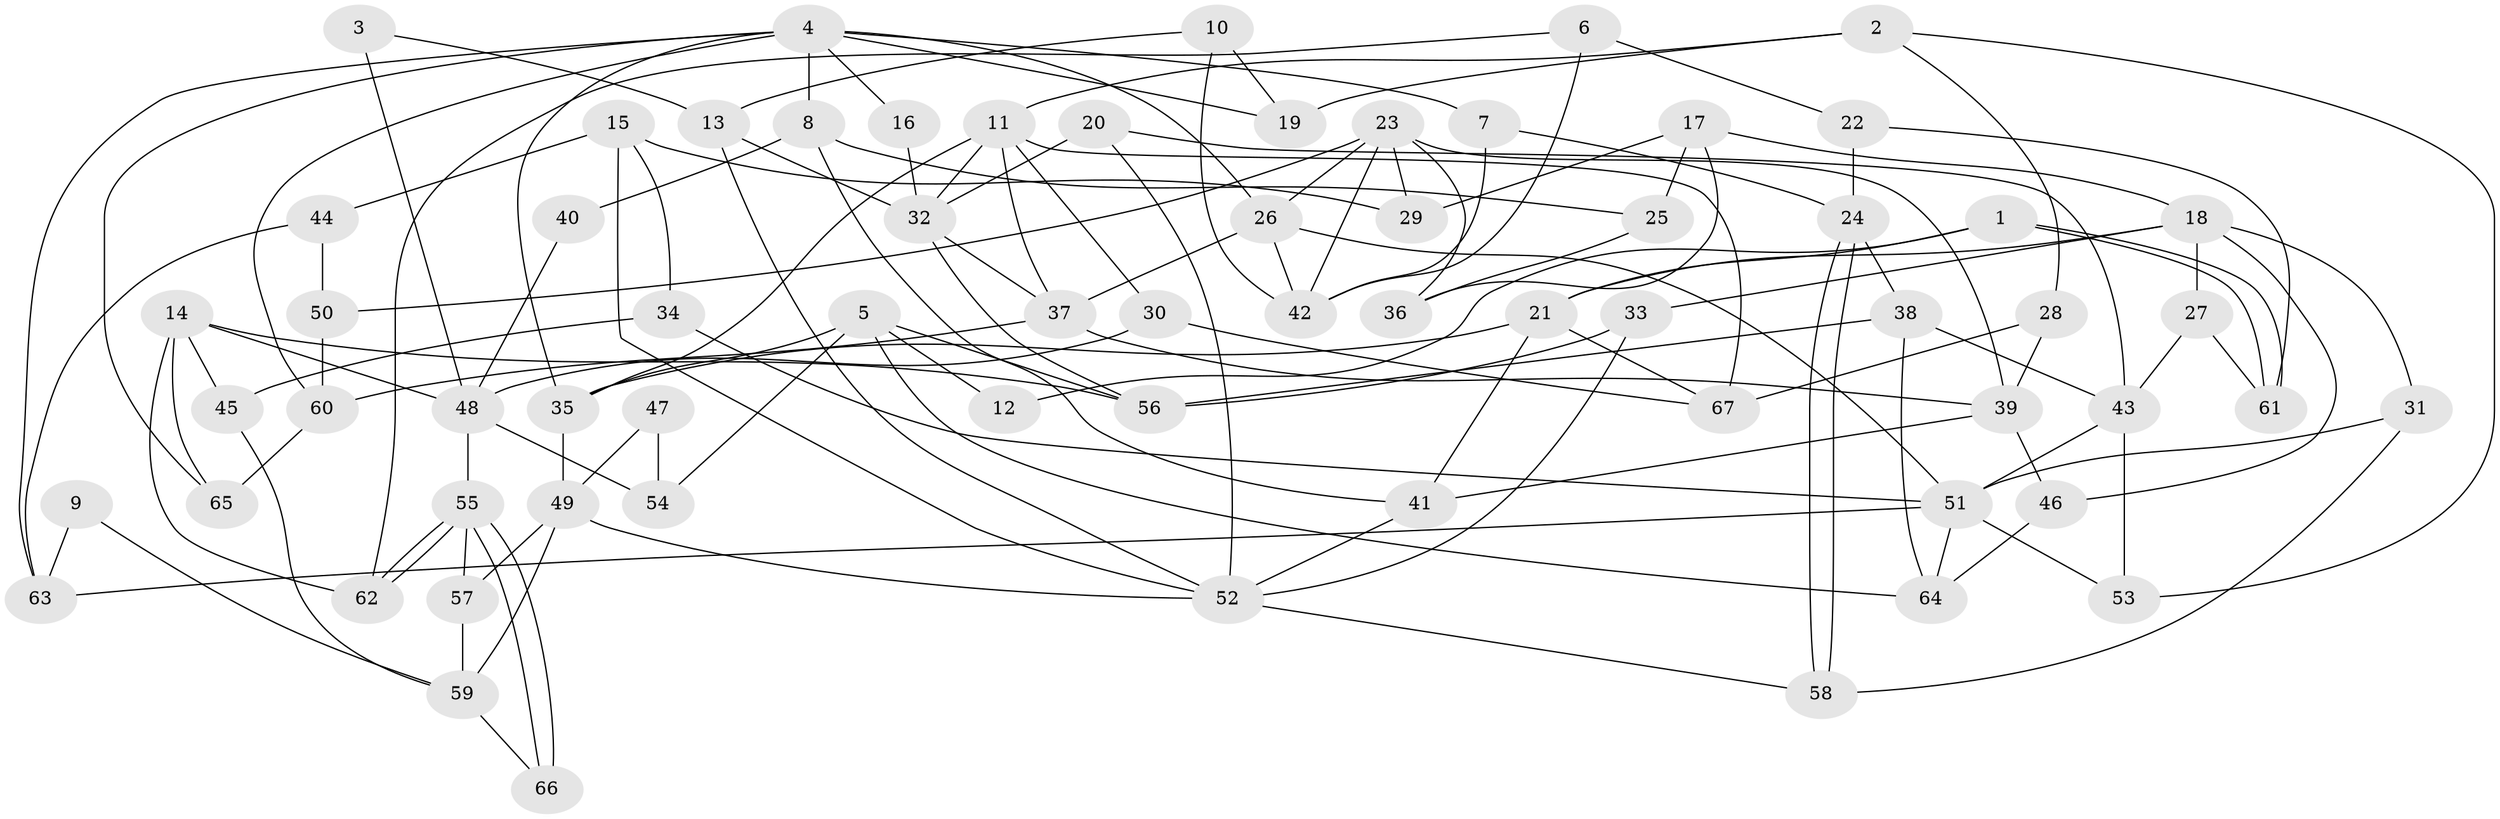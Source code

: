 // coarse degree distribution, {5: 0.11538461538461539, 2: 0.15384615384615385, 3: 0.23076923076923078, 7: 0.11538461538461539, 6: 0.11538461538461539, 12: 0.038461538461538464, 4: 0.23076923076923078}
// Generated by graph-tools (version 1.1) at 2025/53/03/04/25 21:53:37]
// undirected, 67 vertices, 134 edges
graph export_dot {
graph [start="1"]
  node [color=gray90,style=filled];
  1;
  2;
  3;
  4;
  5;
  6;
  7;
  8;
  9;
  10;
  11;
  12;
  13;
  14;
  15;
  16;
  17;
  18;
  19;
  20;
  21;
  22;
  23;
  24;
  25;
  26;
  27;
  28;
  29;
  30;
  31;
  32;
  33;
  34;
  35;
  36;
  37;
  38;
  39;
  40;
  41;
  42;
  43;
  44;
  45;
  46;
  47;
  48;
  49;
  50;
  51;
  52;
  53;
  54;
  55;
  56;
  57;
  58;
  59;
  60;
  61;
  62;
  63;
  64;
  65;
  66;
  67;
  1 -- 21;
  1 -- 61;
  1 -- 61;
  1 -- 12;
  2 -- 11;
  2 -- 19;
  2 -- 28;
  2 -- 53;
  3 -- 13;
  3 -- 48;
  4 -- 8;
  4 -- 7;
  4 -- 16;
  4 -- 19;
  4 -- 26;
  4 -- 35;
  4 -- 60;
  4 -- 63;
  4 -- 65;
  5 -- 64;
  5 -- 35;
  5 -- 12;
  5 -- 54;
  5 -- 56;
  6 -- 42;
  6 -- 62;
  6 -- 22;
  7 -- 24;
  7 -- 42;
  8 -- 25;
  8 -- 41;
  8 -- 40;
  9 -- 63;
  9 -- 59;
  10 -- 42;
  10 -- 13;
  10 -- 19;
  11 -- 35;
  11 -- 67;
  11 -- 30;
  11 -- 32;
  11 -- 37;
  13 -- 52;
  13 -- 32;
  14 -- 65;
  14 -- 48;
  14 -- 45;
  14 -- 56;
  14 -- 62;
  15 -- 52;
  15 -- 44;
  15 -- 29;
  15 -- 34;
  16 -- 32;
  17 -- 18;
  17 -- 29;
  17 -- 25;
  17 -- 36;
  18 -- 31;
  18 -- 27;
  18 -- 21;
  18 -- 33;
  18 -- 46;
  20 -- 32;
  20 -- 43;
  20 -- 52;
  21 -- 35;
  21 -- 41;
  21 -- 67;
  22 -- 24;
  22 -- 61;
  23 -- 39;
  23 -- 26;
  23 -- 29;
  23 -- 36;
  23 -- 42;
  23 -- 50;
  24 -- 38;
  24 -- 58;
  24 -- 58;
  25 -- 36;
  26 -- 37;
  26 -- 42;
  26 -- 51;
  27 -- 61;
  27 -- 43;
  28 -- 39;
  28 -- 67;
  30 -- 67;
  30 -- 48;
  31 -- 58;
  31 -- 51;
  32 -- 56;
  32 -- 37;
  33 -- 56;
  33 -- 52;
  34 -- 51;
  34 -- 45;
  35 -- 49;
  37 -- 39;
  37 -- 60;
  38 -- 56;
  38 -- 64;
  38 -- 43;
  39 -- 41;
  39 -- 46;
  40 -- 48;
  41 -- 52;
  43 -- 53;
  43 -- 51;
  44 -- 50;
  44 -- 63;
  45 -- 59;
  46 -- 64;
  47 -- 54;
  47 -- 49;
  48 -- 55;
  48 -- 54;
  49 -- 59;
  49 -- 52;
  49 -- 57;
  50 -- 60;
  51 -- 53;
  51 -- 63;
  51 -- 64;
  52 -- 58;
  55 -- 62;
  55 -- 62;
  55 -- 66;
  55 -- 66;
  55 -- 57;
  57 -- 59;
  59 -- 66;
  60 -- 65;
}
